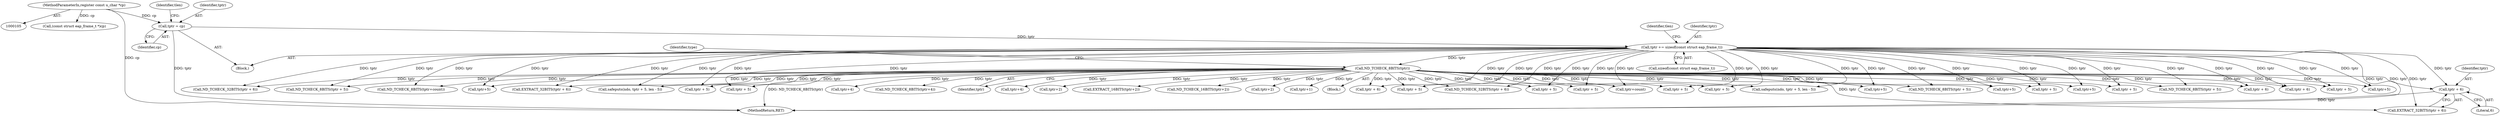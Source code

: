 digraph "0_tcpdump_985122081165753c7442bd7824c473eb9ff56308@pointer" {
"1000400" [label="(Call,tptr + 6)"];
"1000190" [label="(Call,tptr += sizeof(const struct eap_frame_t))"];
"1000120" [label="(Call,tptr = cp)"];
"1000107" [label="(MethodParameterIn,register const u_char *cp)"];
"1000204" [label="(Call,ND_TCHECK_8BITS(tptr))"];
"1000285" [label="(Call,tptr + 5)"];
"1000433" [label="(Call,tptr + 5)"];
"1000109" [label="(Block,)"];
"1000453" [label="(Call,tptr + 6)"];
"1000283" [label="(Call,safeputs(ndo, tptr + 5, len - 5))"];
"1000391" [label="(Call,tptr + 6)"];
"1000439" [label="(Call,tptr+5)"];
"1000443" [label="(Call,ND_TCHECK_32BITS(tptr + 6))"];
"1000401" [label="(Identifier,tptr)"];
"1000247" [label="(Call,ND_TCHECK_8BITS(tptr+4))"];
"1000477" [label="(Call,tptr + 5)"];
"1000204" [label="(Call,ND_TCHECK_8BITS(tptr))"];
"1000405" [label="(Call,ND_TCHECK_8BITS(tptr + 5))"];
"1000120" [label="(Call,tptr = cp)"];
"1000402" [label="(Literal,6)"];
"1000380" [label="(Call,tptr + 5)"];
"1000205" [label="(Identifier,tptr)"];
"1000124" [label="(Identifier,tlen)"];
"1000207" [label="(Identifier,type)"];
"1000363" [label="(Call,tptr + 5)"];
"1000323" [label="(Call,tptr+count)"];
"1000191" [label="(Identifier,tptr)"];
"1000304" [label="(Call,safeputs(ndo, tptr + 5, len - 5))"];
"1000190" [label="(Call,tptr += sizeof(const struct eap_frame_t))"];
"1000376" [label="(Call,tptr+5)"];
"1000254" [label="(Call,tptr+4)"];
"1000322" [label="(Call,ND_TCHECK_8BITS(tptr+count))"];
"1000211" [label="(Call,tptr+2)"];
"1000390" [label="(Call,ND_TCHECK_32BITS(tptr + 6))"];
"1000406" [label="(Call,tptr + 5)"];
"1000306" [label="(Call,tptr + 5)"];
"1000459" [label="(Call,ND_TCHECK_8BITS(tptr + 5))"];
"1000216" [label="(Call,EXTRACT_16BITS(tptr+2))"];
"1000349" [label="(Call,tptr + 5)"];
"1000128" [label="(Call,(const struct eap_frame_t *)cp)"];
"1000400" [label="(Call,tptr + 6)"];
"1000192" [label="(Call,sizeof(const struct eap_frame_t))"];
"1000499" [label="(MethodReturn,RET)"];
"1000348" [label="(Call,ND_TCHECK_8BITS(tptr + 5))"];
"1000195" [label="(Identifier,tlen)"];
"1000210" [label="(Call,ND_TCHECK_16BITS(tptr+2))"];
"1000217" [label="(Call,tptr+2)"];
"1000107" [label="(MethodParameterIn,register const u_char *cp)"];
"1000234" [label="(Call,tptr+1)"];
"1000444" [label="(Call,tptr + 6)"];
"1000202" [label="(Block,)"];
"1000122" [label="(Identifier,cp)"];
"1000429" [label="(Call,tptr+5)"];
"1000248" [label="(Call,tptr+4)"];
"1000416" [label="(Call,tptr + 5)"];
"1000386" [label="(Call,tptr+5)"];
"1000460" [label="(Call,tptr + 5)"];
"1000473" [label="(Call,tptr+5)"];
"1000399" [label="(Call,EXTRACT_32BITS(tptr + 6))"];
"1000121" [label="(Identifier,tptr)"];
"1000452" [label="(Call,EXTRACT_32BITS(tptr + 6))"];
"1000400" -> "1000399"  [label="AST: "];
"1000400" -> "1000402"  [label="CFG: "];
"1000401" -> "1000400"  [label="AST: "];
"1000402" -> "1000400"  [label="AST: "];
"1000399" -> "1000400"  [label="CFG: "];
"1000400" -> "1000499"  [label="DDG: tptr"];
"1000190" -> "1000400"  [label="DDG: tptr"];
"1000204" -> "1000400"  [label="DDG: tptr"];
"1000190" -> "1000109"  [label="AST: "];
"1000190" -> "1000192"  [label="CFG: "];
"1000191" -> "1000190"  [label="AST: "];
"1000192" -> "1000190"  [label="AST: "];
"1000195" -> "1000190"  [label="CFG: "];
"1000190" -> "1000499"  [label="DDG: tptr"];
"1000120" -> "1000190"  [label="DDG: tptr"];
"1000190" -> "1000204"  [label="DDG: tptr"];
"1000190" -> "1000283"  [label="DDG: tptr"];
"1000190" -> "1000285"  [label="DDG: tptr"];
"1000190" -> "1000304"  [label="DDG: tptr"];
"1000190" -> "1000306"  [label="DDG: tptr"];
"1000190" -> "1000322"  [label="DDG: tptr"];
"1000190" -> "1000323"  [label="DDG: tptr"];
"1000190" -> "1000348"  [label="DDG: tptr"];
"1000190" -> "1000349"  [label="DDG: tptr"];
"1000190" -> "1000363"  [label="DDG: tptr"];
"1000190" -> "1000376"  [label="DDG: tptr"];
"1000190" -> "1000380"  [label="DDG: tptr"];
"1000190" -> "1000386"  [label="DDG: tptr"];
"1000190" -> "1000390"  [label="DDG: tptr"];
"1000190" -> "1000391"  [label="DDG: tptr"];
"1000190" -> "1000399"  [label="DDG: tptr"];
"1000190" -> "1000405"  [label="DDG: tptr"];
"1000190" -> "1000406"  [label="DDG: tptr"];
"1000190" -> "1000416"  [label="DDG: tptr"];
"1000190" -> "1000429"  [label="DDG: tptr"];
"1000190" -> "1000433"  [label="DDG: tptr"];
"1000190" -> "1000439"  [label="DDG: tptr"];
"1000190" -> "1000443"  [label="DDG: tptr"];
"1000190" -> "1000444"  [label="DDG: tptr"];
"1000190" -> "1000452"  [label="DDG: tptr"];
"1000190" -> "1000453"  [label="DDG: tptr"];
"1000190" -> "1000459"  [label="DDG: tptr"];
"1000190" -> "1000460"  [label="DDG: tptr"];
"1000190" -> "1000473"  [label="DDG: tptr"];
"1000190" -> "1000477"  [label="DDG: tptr"];
"1000120" -> "1000109"  [label="AST: "];
"1000120" -> "1000122"  [label="CFG: "];
"1000121" -> "1000120"  [label="AST: "];
"1000122" -> "1000120"  [label="AST: "];
"1000124" -> "1000120"  [label="CFG: "];
"1000120" -> "1000499"  [label="DDG: tptr"];
"1000107" -> "1000120"  [label="DDG: cp"];
"1000107" -> "1000105"  [label="AST: "];
"1000107" -> "1000499"  [label="DDG: cp"];
"1000107" -> "1000128"  [label="DDG: cp"];
"1000204" -> "1000202"  [label="AST: "];
"1000204" -> "1000205"  [label="CFG: "];
"1000205" -> "1000204"  [label="AST: "];
"1000207" -> "1000204"  [label="CFG: "];
"1000204" -> "1000499"  [label="DDG: ND_TCHECK_8BITS(tptr)"];
"1000204" -> "1000210"  [label="DDG: tptr"];
"1000204" -> "1000211"  [label="DDG: tptr"];
"1000204" -> "1000216"  [label="DDG: tptr"];
"1000204" -> "1000217"  [label="DDG: tptr"];
"1000204" -> "1000234"  [label="DDG: tptr"];
"1000204" -> "1000247"  [label="DDG: tptr"];
"1000204" -> "1000248"  [label="DDG: tptr"];
"1000204" -> "1000254"  [label="DDG: tptr"];
"1000204" -> "1000283"  [label="DDG: tptr"];
"1000204" -> "1000285"  [label="DDG: tptr"];
"1000204" -> "1000304"  [label="DDG: tptr"];
"1000204" -> "1000306"  [label="DDG: tptr"];
"1000204" -> "1000322"  [label="DDG: tptr"];
"1000204" -> "1000323"  [label="DDG: tptr"];
"1000204" -> "1000348"  [label="DDG: tptr"];
"1000204" -> "1000349"  [label="DDG: tptr"];
"1000204" -> "1000363"  [label="DDG: tptr"];
"1000204" -> "1000376"  [label="DDG: tptr"];
"1000204" -> "1000380"  [label="DDG: tptr"];
"1000204" -> "1000386"  [label="DDG: tptr"];
"1000204" -> "1000390"  [label="DDG: tptr"];
"1000204" -> "1000391"  [label="DDG: tptr"];
"1000204" -> "1000399"  [label="DDG: tptr"];
"1000204" -> "1000405"  [label="DDG: tptr"];
"1000204" -> "1000406"  [label="DDG: tptr"];
"1000204" -> "1000416"  [label="DDG: tptr"];
"1000204" -> "1000429"  [label="DDG: tptr"];
"1000204" -> "1000433"  [label="DDG: tptr"];
"1000204" -> "1000439"  [label="DDG: tptr"];
"1000204" -> "1000443"  [label="DDG: tptr"];
"1000204" -> "1000444"  [label="DDG: tptr"];
"1000204" -> "1000452"  [label="DDG: tptr"];
"1000204" -> "1000453"  [label="DDG: tptr"];
"1000204" -> "1000459"  [label="DDG: tptr"];
"1000204" -> "1000460"  [label="DDG: tptr"];
"1000204" -> "1000473"  [label="DDG: tptr"];
"1000204" -> "1000477"  [label="DDG: tptr"];
}
